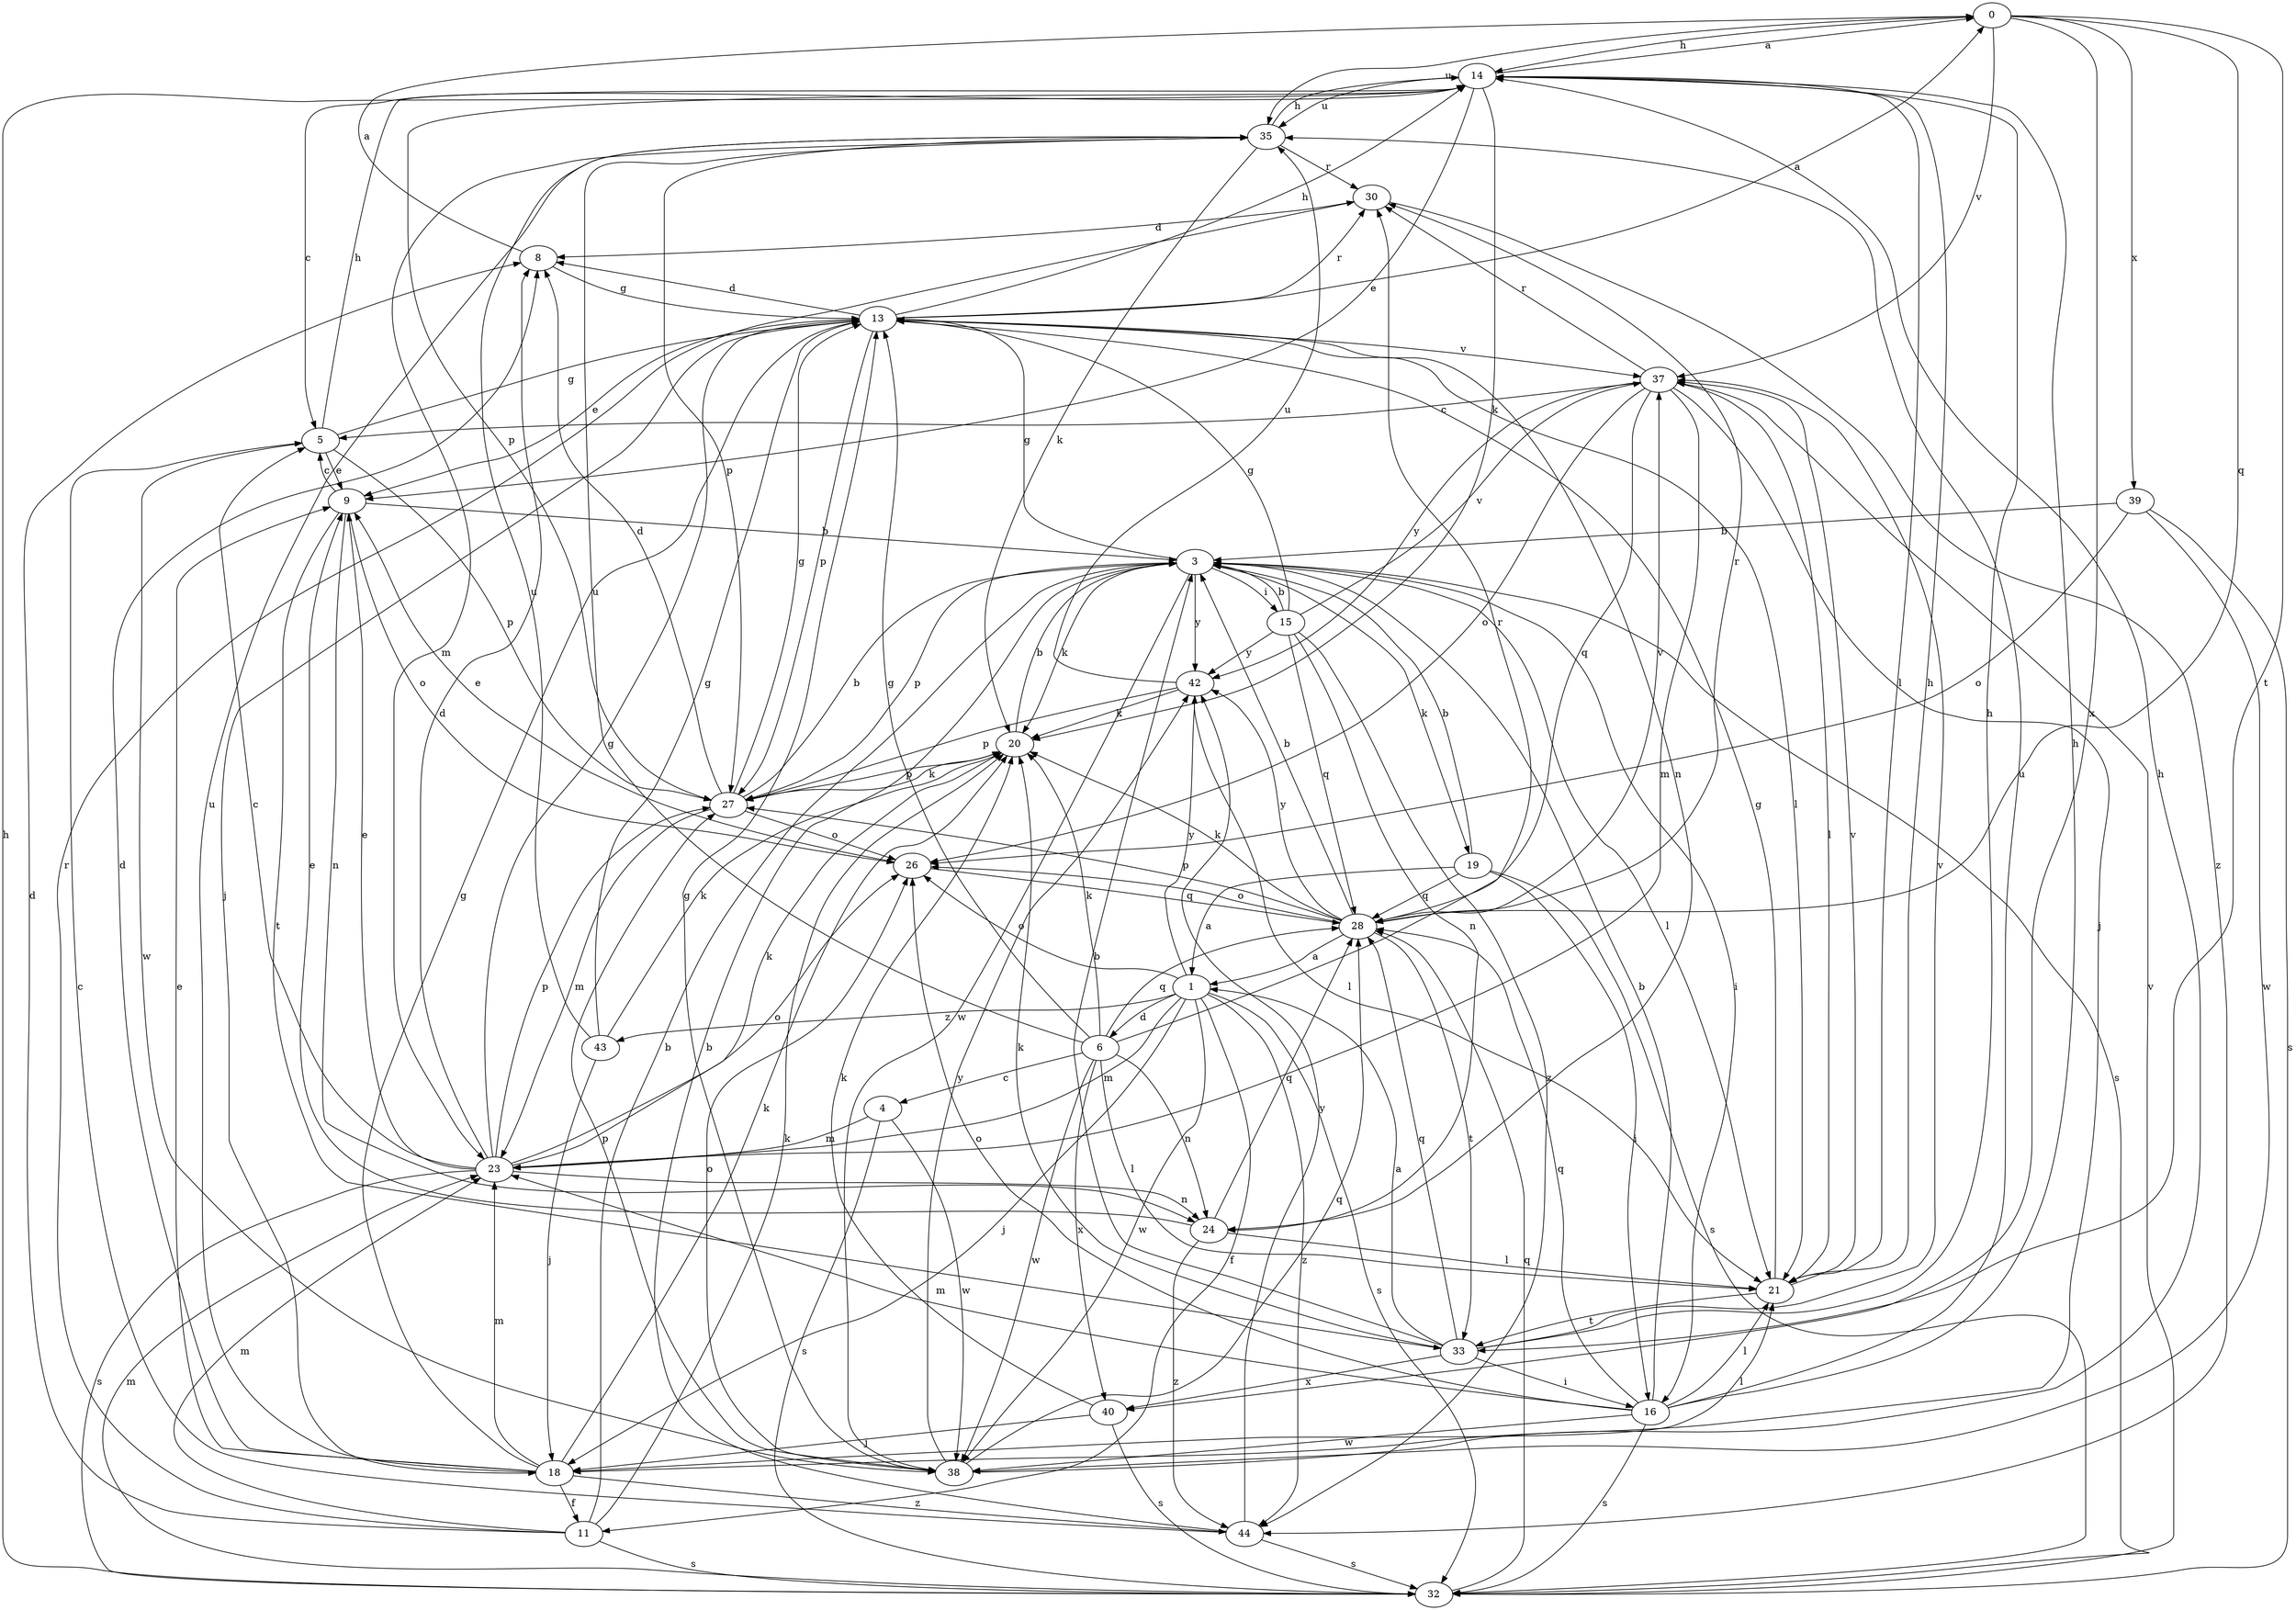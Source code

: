 strict digraph  {
0;
1;
3;
4;
5;
6;
8;
9;
11;
13;
14;
15;
16;
18;
19;
20;
21;
23;
24;
26;
27;
28;
30;
32;
33;
35;
37;
38;
39;
40;
42;
43;
44;
0 -> 14  [label=h];
0 -> 28  [label=q];
0 -> 33  [label=t];
0 -> 35  [label=u];
0 -> 37  [label=v];
0 -> 39  [label=x];
0 -> 40  [label=x];
1 -> 6  [label=d];
1 -> 11  [label=f];
1 -> 18  [label=j];
1 -> 23  [label=m];
1 -> 26  [label=o];
1 -> 32  [label=s];
1 -> 38  [label=w];
1 -> 42  [label=y];
1 -> 43  [label=z];
1 -> 44  [label=z];
3 -> 13  [label=g];
3 -> 15  [label=i];
3 -> 16  [label=i];
3 -> 19  [label=k];
3 -> 20  [label=k];
3 -> 21  [label=l];
3 -> 27  [label=p];
3 -> 32  [label=s];
3 -> 38  [label=w];
3 -> 42  [label=y];
4 -> 23  [label=m];
4 -> 32  [label=s];
4 -> 38  [label=w];
5 -> 9  [label=e];
5 -> 13  [label=g];
5 -> 14  [label=h];
5 -> 27  [label=p];
5 -> 38  [label=w];
6 -> 4  [label=c];
6 -> 13  [label=g];
6 -> 20  [label=k];
6 -> 21  [label=l];
6 -> 24  [label=n];
6 -> 28  [label=q];
6 -> 30  [label=r];
6 -> 35  [label=u];
6 -> 38  [label=w];
6 -> 40  [label=x];
8 -> 0  [label=a];
8 -> 13  [label=g];
9 -> 3  [label=b];
9 -> 5  [label=c];
9 -> 24  [label=n];
9 -> 26  [label=o];
9 -> 33  [label=t];
11 -> 3  [label=b];
11 -> 8  [label=d];
11 -> 20  [label=k];
11 -> 23  [label=m];
11 -> 30  [label=r];
11 -> 32  [label=s];
13 -> 0  [label=a];
13 -> 8  [label=d];
13 -> 9  [label=e];
13 -> 14  [label=h];
13 -> 18  [label=j];
13 -> 21  [label=l];
13 -> 24  [label=n];
13 -> 27  [label=p];
13 -> 30  [label=r];
13 -> 37  [label=v];
14 -> 0  [label=a];
14 -> 5  [label=c];
14 -> 9  [label=e];
14 -> 20  [label=k];
14 -> 21  [label=l];
14 -> 27  [label=p];
14 -> 35  [label=u];
15 -> 3  [label=b];
15 -> 13  [label=g];
15 -> 24  [label=n];
15 -> 28  [label=q];
15 -> 37  [label=v];
15 -> 42  [label=y];
15 -> 44  [label=z];
16 -> 3  [label=b];
16 -> 14  [label=h];
16 -> 21  [label=l];
16 -> 23  [label=m];
16 -> 26  [label=o];
16 -> 28  [label=q];
16 -> 32  [label=s];
16 -> 35  [label=u];
16 -> 38  [label=w];
18 -> 8  [label=d];
18 -> 9  [label=e];
18 -> 11  [label=f];
18 -> 13  [label=g];
18 -> 20  [label=k];
18 -> 21  [label=l];
18 -> 23  [label=m];
18 -> 35  [label=u];
18 -> 44  [label=z];
19 -> 1  [label=a];
19 -> 3  [label=b];
19 -> 16  [label=i];
19 -> 28  [label=q];
19 -> 32  [label=s];
20 -> 3  [label=b];
20 -> 27  [label=p];
21 -> 13  [label=g];
21 -> 14  [label=h];
21 -> 33  [label=t];
21 -> 37  [label=v];
23 -> 5  [label=c];
23 -> 8  [label=d];
23 -> 9  [label=e];
23 -> 13  [label=g];
23 -> 20  [label=k];
23 -> 24  [label=n];
23 -> 26  [label=o];
23 -> 27  [label=p];
23 -> 32  [label=s];
24 -> 9  [label=e];
24 -> 21  [label=l];
24 -> 28  [label=q];
24 -> 44  [label=z];
26 -> 9  [label=e];
26 -> 28  [label=q];
27 -> 3  [label=b];
27 -> 8  [label=d];
27 -> 13  [label=g];
27 -> 20  [label=k];
27 -> 23  [label=m];
27 -> 26  [label=o];
28 -> 1  [label=a];
28 -> 3  [label=b];
28 -> 20  [label=k];
28 -> 26  [label=o];
28 -> 27  [label=p];
28 -> 30  [label=r];
28 -> 33  [label=t];
28 -> 37  [label=v];
28 -> 42  [label=y];
30 -> 8  [label=d];
30 -> 44  [label=z];
32 -> 14  [label=h];
32 -> 23  [label=m];
32 -> 28  [label=q];
32 -> 37  [label=v];
33 -> 1  [label=a];
33 -> 3  [label=b];
33 -> 14  [label=h];
33 -> 16  [label=i];
33 -> 20  [label=k];
33 -> 28  [label=q];
33 -> 37  [label=v];
33 -> 40  [label=x];
35 -> 14  [label=h];
35 -> 20  [label=k];
35 -> 23  [label=m];
35 -> 27  [label=p];
35 -> 30  [label=r];
37 -> 5  [label=c];
37 -> 18  [label=j];
37 -> 21  [label=l];
37 -> 23  [label=m];
37 -> 26  [label=o];
37 -> 28  [label=q];
37 -> 30  [label=r];
37 -> 42  [label=y];
38 -> 13  [label=g];
38 -> 14  [label=h];
38 -> 26  [label=o];
38 -> 27  [label=p];
38 -> 28  [label=q];
38 -> 42  [label=y];
39 -> 3  [label=b];
39 -> 26  [label=o];
39 -> 32  [label=s];
39 -> 38  [label=w];
40 -> 18  [label=j];
40 -> 20  [label=k];
40 -> 32  [label=s];
42 -> 20  [label=k];
42 -> 21  [label=l];
42 -> 27  [label=p];
42 -> 35  [label=u];
43 -> 13  [label=g];
43 -> 18  [label=j];
43 -> 20  [label=k];
43 -> 35  [label=u];
44 -> 3  [label=b];
44 -> 5  [label=c];
44 -> 32  [label=s];
44 -> 42  [label=y];
}
